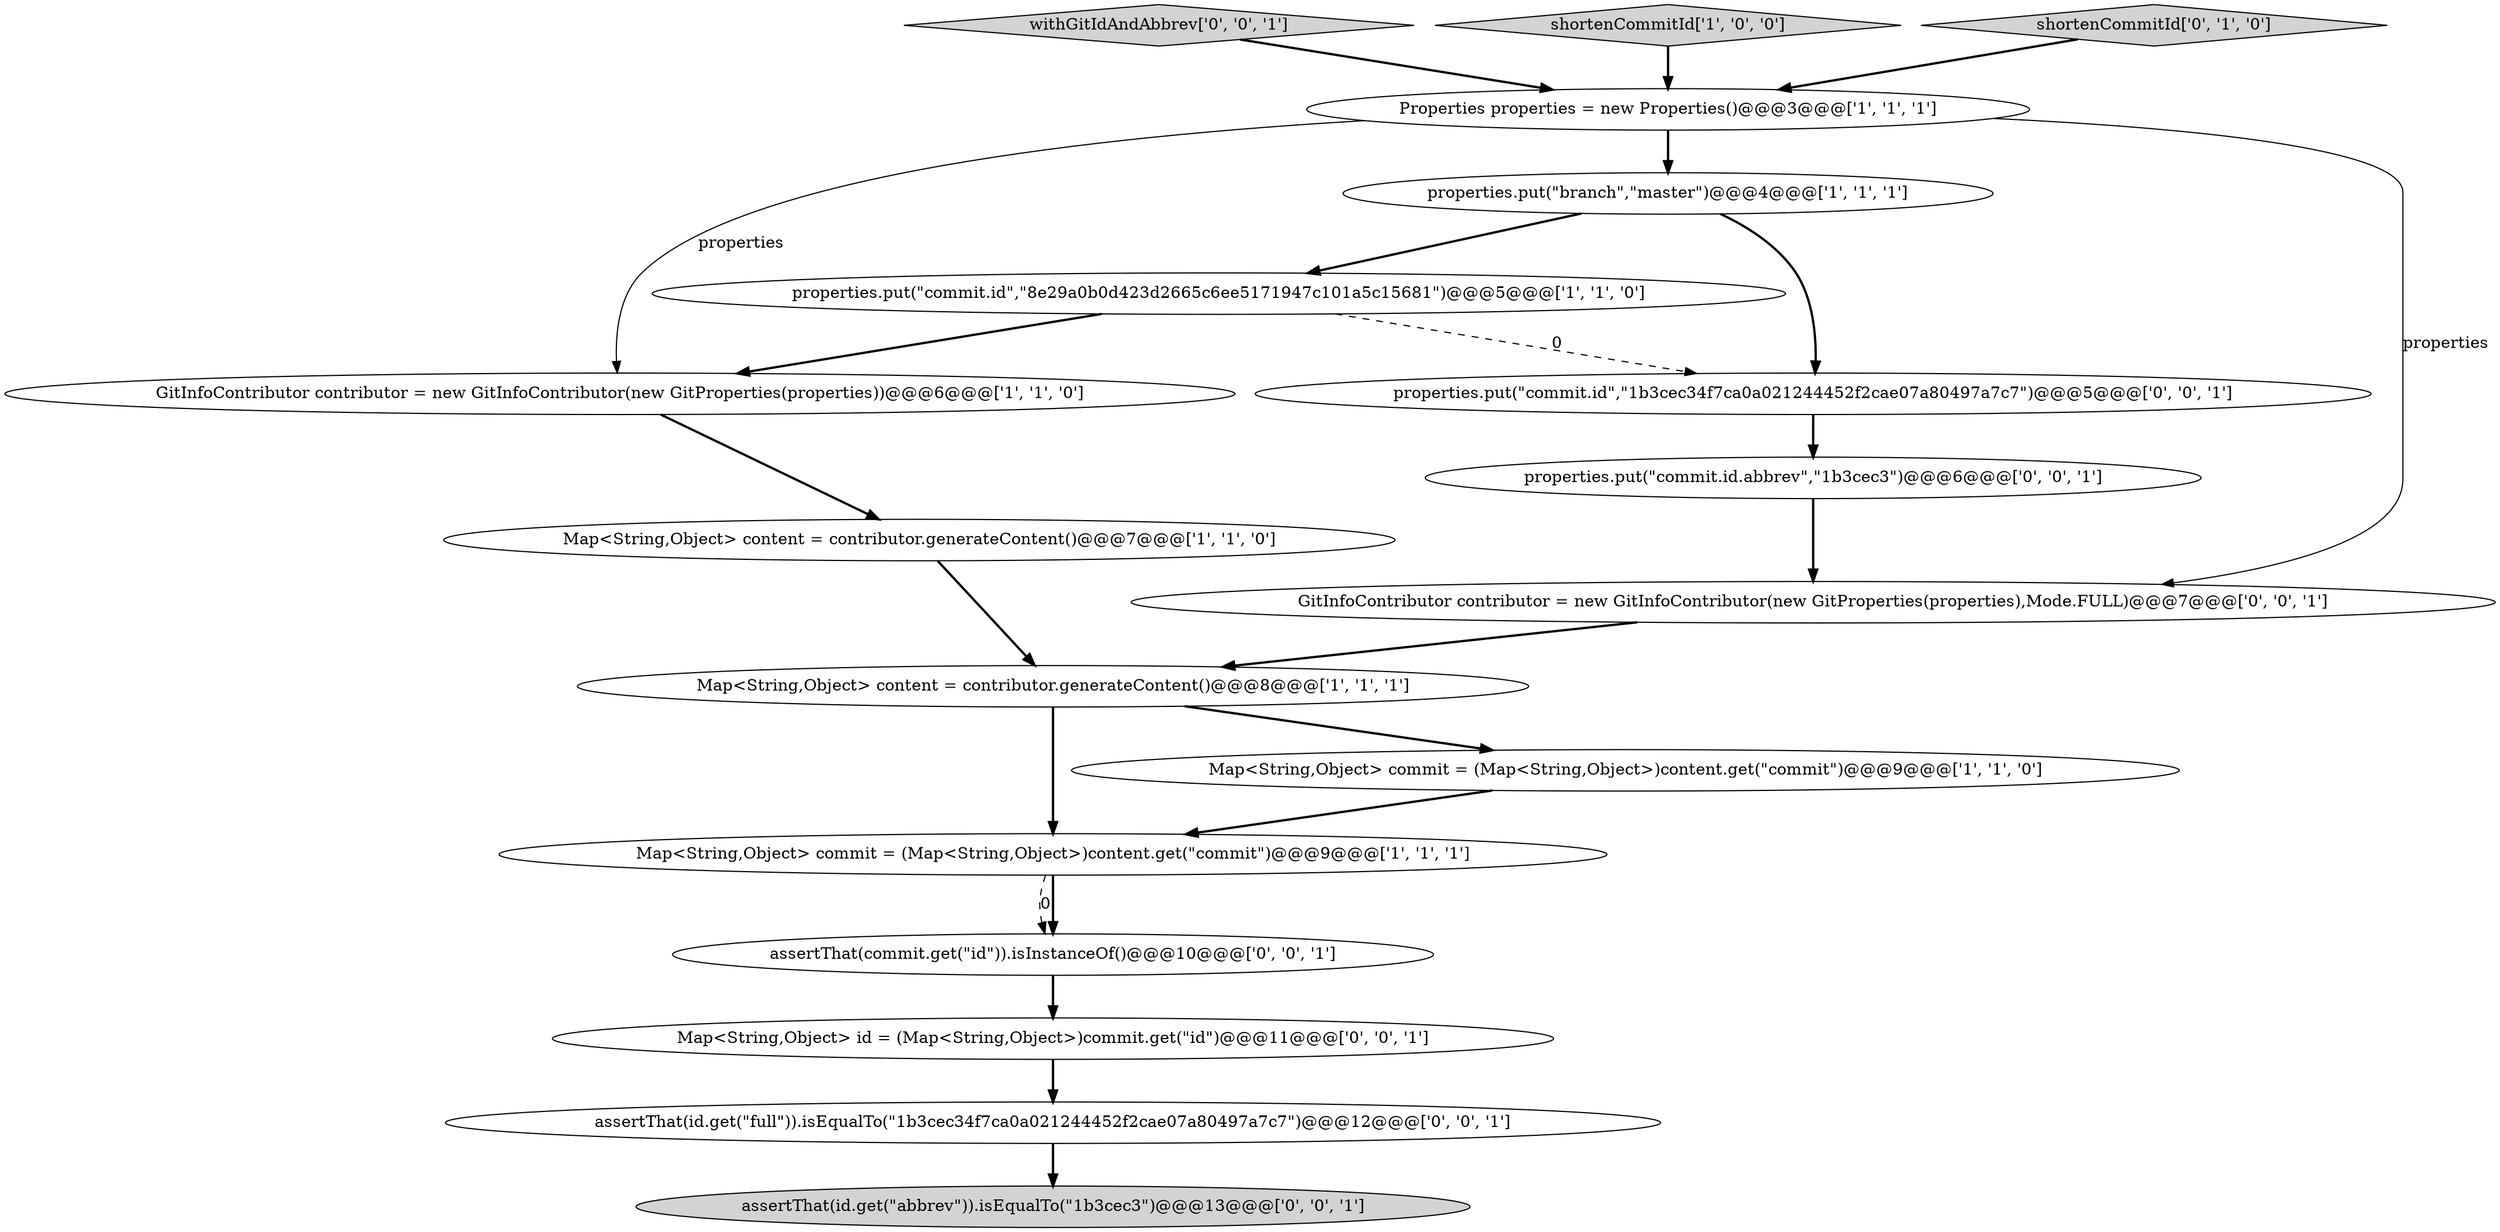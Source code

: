digraph {
17 [style = filled, label = "withGitIdAndAbbrev['0', '0', '1']", fillcolor = lightgray, shape = diamond image = "AAA0AAABBB3BBB"];
5 [style = filled, label = "GitInfoContributor contributor = new GitInfoContributor(new GitProperties(properties))@@@6@@@['1', '1', '0']", fillcolor = white, shape = ellipse image = "AAA0AAABBB1BBB"];
3 [style = filled, label = "Map<String,Object> content = contributor.generateContent()@@@8@@@['1', '1', '1']", fillcolor = white, shape = ellipse image = "AAA0AAABBB1BBB"];
10 [style = filled, label = "assertThat(id.get(\"abbrev\")).isEqualTo(\"1b3cec3\")@@@13@@@['0', '0', '1']", fillcolor = lightgray, shape = ellipse image = "AAA0AAABBB3BBB"];
12 [style = filled, label = "GitInfoContributor contributor = new GitInfoContributor(new GitProperties(properties),Mode.FULL)@@@7@@@['0', '0', '1']", fillcolor = white, shape = ellipse image = "AAA0AAABBB3BBB"];
0 [style = filled, label = "properties.put(\"branch\",\"master\")@@@4@@@['1', '1', '1']", fillcolor = white, shape = ellipse image = "AAA0AAABBB1BBB"];
8 [style = filled, label = "properties.put(\"commit.id\",\"8e29a0b0d423d2665c6ee5171947c101a5c15681\")@@@5@@@['1', '1', '0']", fillcolor = white, shape = ellipse image = "AAA0AAABBB1BBB"];
15 [style = filled, label = "Map<String,Object> id = (Map<String,Object>)commit.get(\"id\")@@@11@@@['0', '0', '1']", fillcolor = white, shape = ellipse image = "AAA0AAABBB3BBB"];
6 [style = filled, label = "shortenCommitId['1', '0', '0']", fillcolor = lightgray, shape = diamond image = "AAA0AAABBB1BBB"];
13 [style = filled, label = "properties.put(\"commit.id\",\"1b3cec34f7ca0a021244452f2cae07a80497a7c7\")@@@5@@@['0', '0', '1']", fillcolor = white, shape = ellipse image = "AAA0AAABBB3BBB"];
9 [style = filled, label = "shortenCommitId['0', '1', '0']", fillcolor = lightgray, shape = diamond image = "AAA0AAABBB2BBB"];
7 [style = filled, label = "Map<String,Object> commit = (Map<String,Object>)content.get(\"commit\")@@@9@@@['1', '1', '1']", fillcolor = white, shape = ellipse image = "AAA0AAABBB1BBB"];
14 [style = filled, label = "assertThat(commit.get(\"id\")).isInstanceOf()@@@10@@@['0', '0', '1']", fillcolor = white, shape = ellipse image = "AAA0AAABBB3BBB"];
16 [style = filled, label = "assertThat(id.get(\"full\")).isEqualTo(\"1b3cec34f7ca0a021244452f2cae07a80497a7c7\")@@@12@@@['0', '0', '1']", fillcolor = white, shape = ellipse image = "AAA0AAABBB3BBB"];
4 [style = filled, label = "Map<String,Object> commit = (Map<String,Object>)content.get(\"commit\")@@@9@@@['1', '1', '0']", fillcolor = white, shape = ellipse image = "AAA0AAABBB1BBB"];
11 [style = filled, label = "properties.put(\"commit.id.abbrev\",\"1b3cec3\")@@@6@@@['0', '0', '1']", fillcolor = white, shape = ellipse image = "AAA0AAABBB3BBB"];
1 [style = filled, label = "Map<String,Object> content = contributor.generateContent()@@@7@@@['1', '1', '0']", fillcolor = white, shape = ellipse image = "AAA0AAABBB1BBB"];
2 [style = filled, label = "Properties properties = new Properties()@@@3@@@['1', '1', '1']", fillcolor = white, shape = ellipse image = "AAA0AAABBB1BBB"];
0->13 [style = bold, label=""];
9->2 [style = bold, label=""];
16->10 [style = bold, label=""];
7->14 [style = dashed, label="0"];
1->3 [style = bold, label=""];
11->12 [style = bold, label=""];
15->16 [style = bold, label=""];
3->4 [style = bold, label=""];
13->11 [style = bold, label=""];
4->7 [style = bold, label=""];
8->13 [style = dashed, label="0"];
6->2 [style = bold, label=""];
7->14 [style = bold, label=""];
5->1 [style = bold, label=""];
2->0 [style = bold, label=""];
8->5 [style = bold, label=""];
17->2 [style = bold, label=""];
3->7 [style = bold, label=""];
2->5 [style = solid, label="properties"];
0->8 [style = bold, label=""];
14->15 [style = bold, label=""];
12->3 [style = bold, label=""];
2->12 [style = solid, label="properties"];
}
